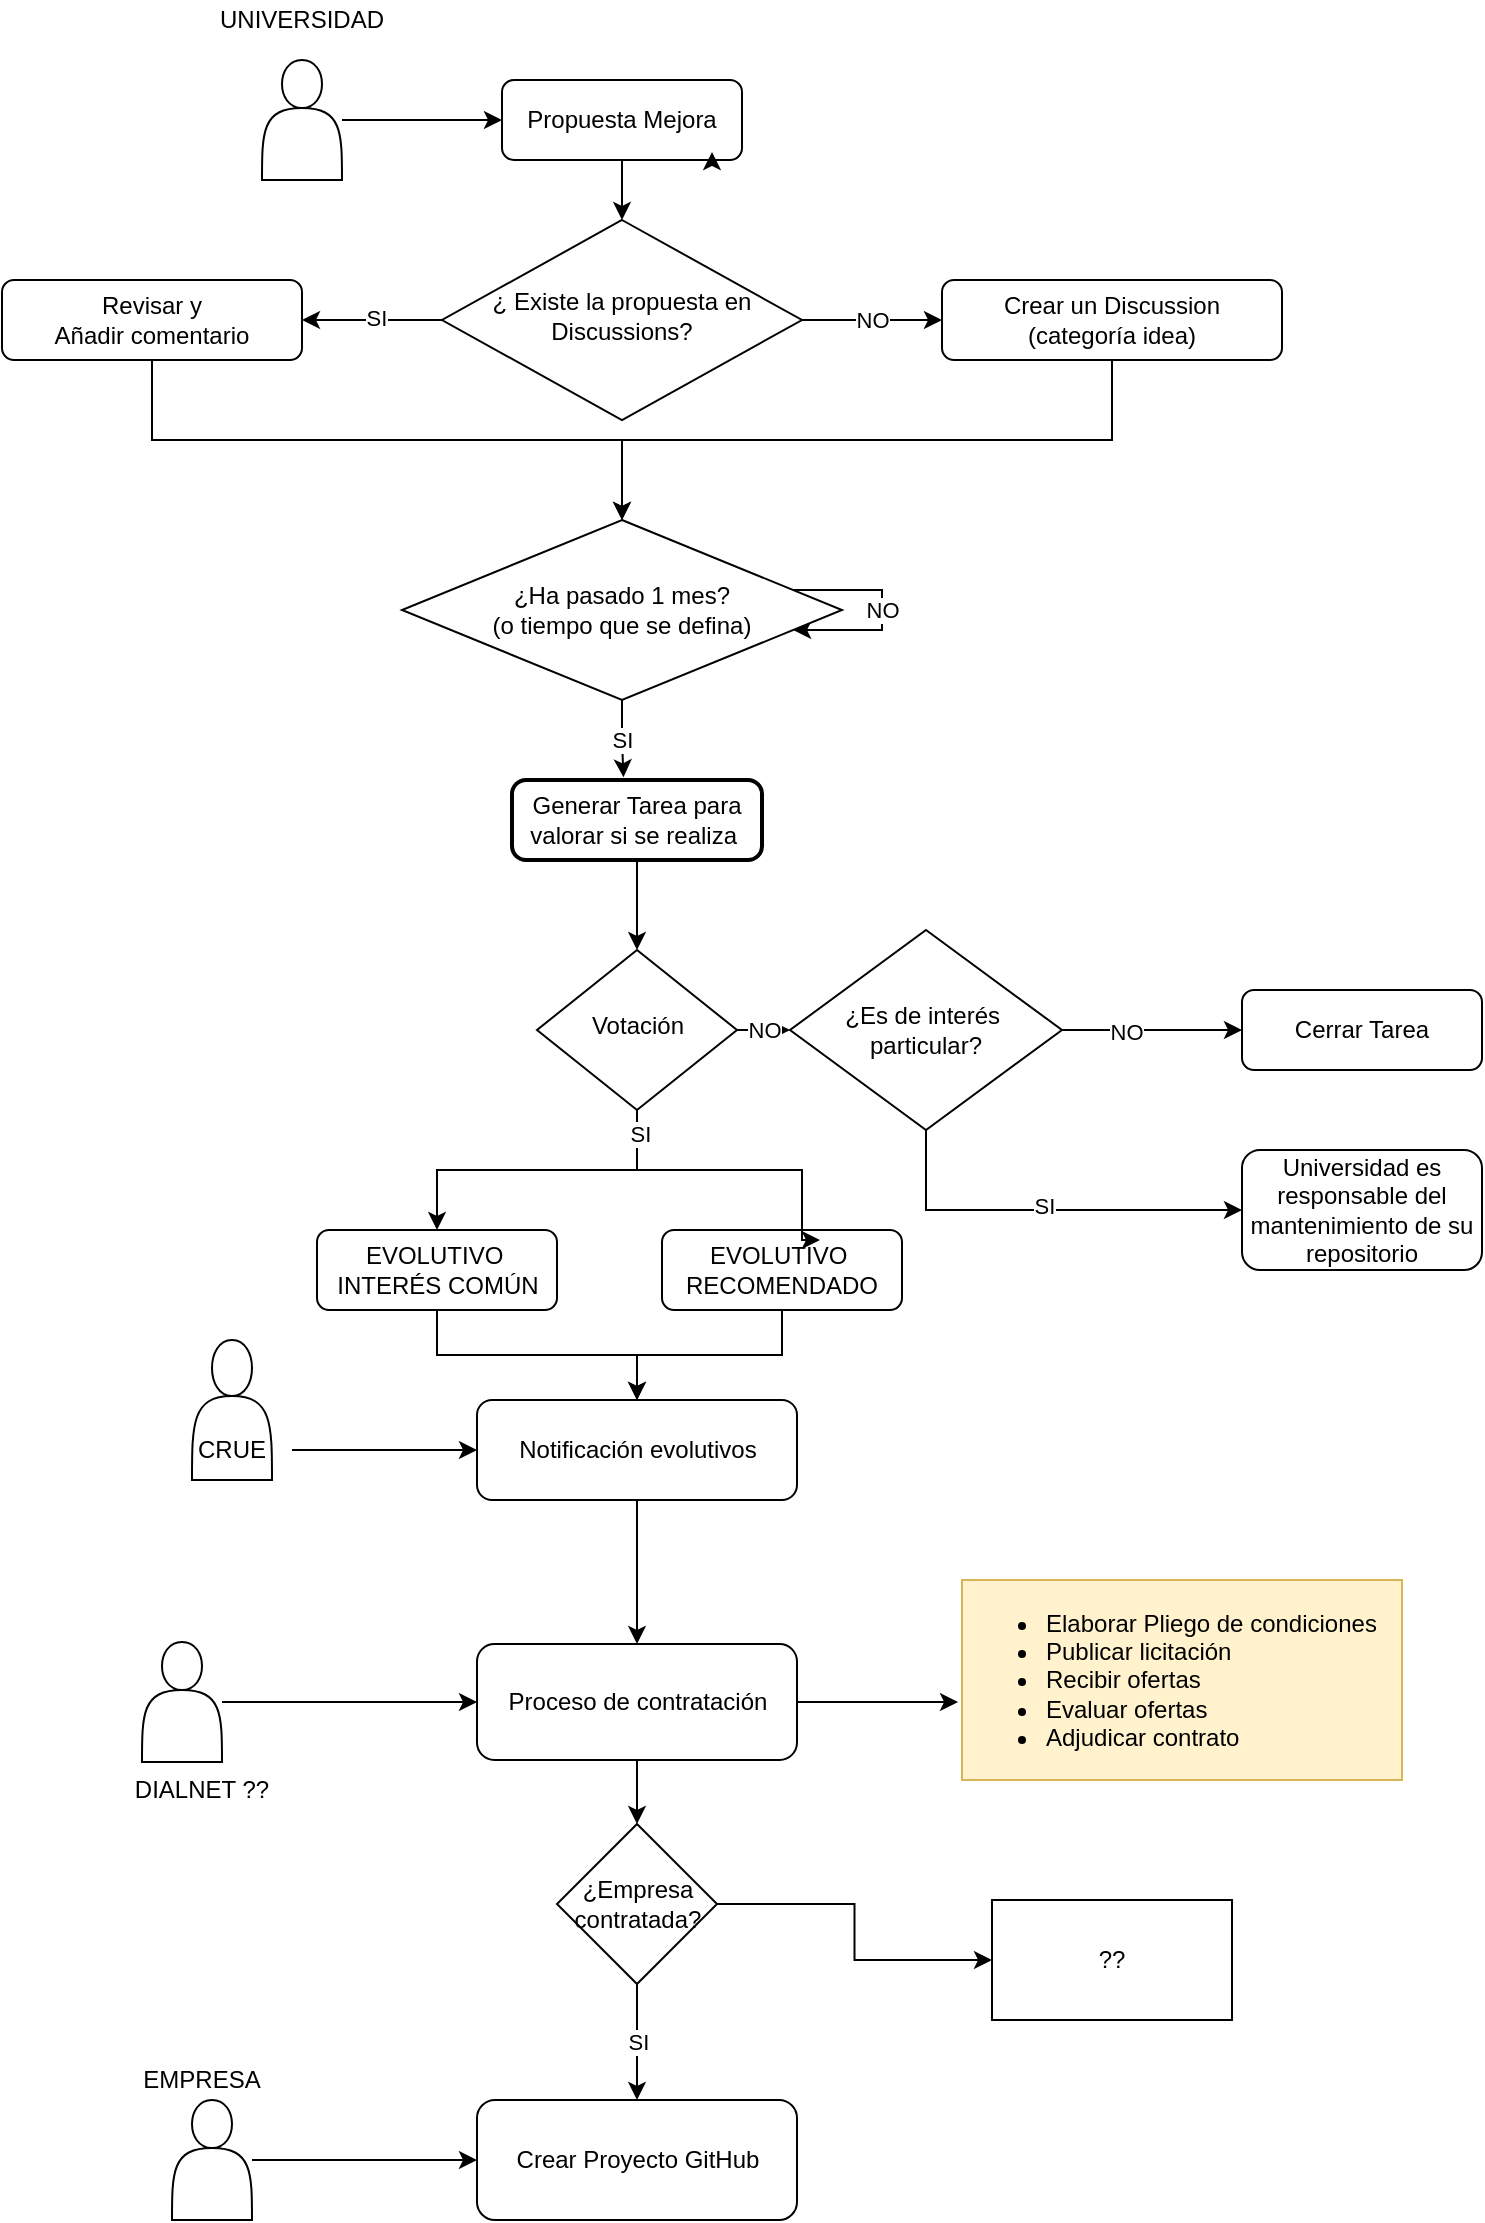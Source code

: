 <mxfile version="24.7.17">
  <diagram id="C5RBs43oDa-KdzZeNtuy" name="Page-1">
    <mxGraphModel dx="1434" dy="940" grid="1" gridSize="10" guides="1" tooltips="1" connect="1" arrows="1" fold="1" page="1" pageScale="1" pageWidth="827" pageHeight="1169" math="0" shadow="0">
      <root>
        <mxCell id="WIyWlLk6GJQsqaUBKTNV-0" />
        <mxCell id="WIyWlLk6GJQsqaUBKTNV-1" parent="WIyWlLk6GJQsqaUBKTNV-0" />
        <mxCell id="t_yeyCTCdPxYe0SlmCE1-10" value="" style="edgeStyle=orthogonalEdgeStyle;rounded=0;orthogonalLoop=1;jettySize=auto;html=1;" edge="1" parent="WIyWlLk6GJQsqaUBKTNV-1" source="WIyWlLk6GJQsqaUBKTNV-3" target="WIyWlLk6GJQsqaUBKTNV-6">
          <mxGeometry relative="1" as="geometry" />
        </mxCell>
        <mxCell id="WIyWlLk6GJQsqaUBKTNV-3" value="Propuesta Mejora" style="rounded=1;whiteSpace=wrap;html=1;fontSize=12;glass=0;strokeWidth=1;shadow=0;" parent="WIyWlLk6GJQsqaUBKTNV-1" vertex="1">
          <mxGeometry x="270" y="80" width="120" height="40" as="geometry" />
        </mxCell>
        <mxCell id="33UTWkigAqrjBSKpSig2-37" value="NO" style="edgeStyle=orthogonalEdgeStyle;rounded=0;orthogonalLoop=1;jettySize=auto;html=1;" parent="WIyWlLk6GJQsqaUBKTNV-1" source="WIyWlLk6GJQsqaUBKTNV-6" target="WIyWlLk6GJQsqaUBKTNV-7" edge="1">
          <mxGeometry relative="1" as="geometry" />
        </mxCell>
        <mxCell id="33UTWkigAqrjBSKpSig2-40" value="" style="edgeStyle=orthogonalEdgeStyle;rounded=0;orthogonalLoop=1;jettySize=auto;html=1;" parent="WIyWlLk6GJQsqaUBKTNV-1" source="WIyWlLk6GJQsqaUBKTNV-6" target="33UTWkigAqrjBSKpSig2-3" edge="1">
          <mxGeometry relative="1" as="geometry" />
        </mxCell>
        <mxCell id="33UTWkigAqrjBSKpSig2-41" value="SI" style="edgeLabel;html=1;align=center;verticalAlign=middle;resizable=0;points=[];" parent="33UTWkigAqrjBSKpSig2-40" vertex="1" connectable="0">
          <mxGeometry x="-0.05" y="-1" relative="1" as="geometry">
            <mxPoint as="offset" />
          </mxGeometry>
        </mxCell>
        <mxCell id="WIyWlLk6GJQsqaUBKTNV-6" value="¿ Existe la propuesta en&lt;div&gt;Discussions?&lt;/div&gt;" style="rhombus;whiteSpace=wrap;html=1;shadow=0;fontFamily=Helvetica;fontSize=12;align=center;strokeWidth=1;spacing=6;spacingTop=-4;" parent="WIyWlLk6GJQsqaUBKTNV-1" vertex="1">
          <mxGeometry x="240" y="150" width="180" height="100" as="geometry" />
        </mxCell>
        <mxCell id="t_yeyCTCdPxYe0SlmCE1-12" style="edgeStyle=orthogonalEdgeStyle;rounded=0;orthogonalLoop=1;jettySize=auto;html=1;" edge="1" parent="WIyWlLk6GJQsqaUBKTNV-1" source="WIyWlLk6GJQsqaUBKTNV-7" target="33UTWkigAqrjBSKpSig2-16">
          <mxGeometry relative="1" as="geometry">
            <Array as="points">
              <mxPoint x="575" y="260" />
              <mxPoint x="330" y="260" />
            </Array>
          </mxGeometry>
        </mxCell>
        <mxCell id="WIyWlLk6GJQsqaUBKTNV-7" value="Crear un Discussion&lt;div&gt;(categoría idea)&lt;/div&gt;" style="rounded=1;whiteSpace=wrap;html=1;fontSize=12;glass=0;strokeWidth=1;shadow=0;" parent="WIyWlLk6GJQsqaUBKTNV-1" vertex="1">
          <mxGeometry x="490" y="180" width="170" height="40" as="geometry" />
        </mxCell>
        <mxCell id="33UTWkigAqrjBSKpSig2-35" value="NO" style="edgeStyle=orthogonalEdgeStyle;rounded=0;orthogonalLoop=1;jettySize=auto;html=1;" parent="WIyWlLk6GJQsqaUBKTNV-1" source="WIyWlLk6GJQsqaUBKTNV-10" target="33UTWkigAqrjBSKpSig2-47" edge="1">
          <mxGeometry relative="1" as="geometry">
            <mxPoint x="360" y="555" as="targetPoint" />
          </mxGeometry>
        </mxCell>
        <mxCell id="33UTWkigAqrjBSKpSig2-44" style="edgeStyle=orthogonalEdgeStyle;rounded=0;orthogonalLoop=1;jettySize=auto;html=1;exitX=0.5;exitY=1;exitDx=0;exitDy=0;entryX=0.5;entryY=0;entryDx=0;entryDy=0;" parent="WIyWlLk6GJQsqaUBKTNV-1" source="WIyWlLk6GJQsqaUBKTNV-10" target="WIyWlLk6GJQsqaUBKTNV-11" edge="1">
          <mxGeometry relative="1" as="geometry" />
        </mxCell>
        <mxCell id="WIyWlLk6GJQsqaUBKTNV-10" value="Votación" style="rhombus;whiteSpace=wrap;html=1;shadow=0;fontFamily=Helvetica;fontSize=12;align=center;strokeWidth=1;spacing=6;spacingTop=-4;" parent="WIyWlLk6GJQsqaUBKTNV-1" vertex="1">
          <mxGeometry x="287.5" y="515" width="100" height="80" as="geometry" />
        </mxCell>
        <mxCell id="t_yeyCTCdPxYe0SlmCE1-19" style="edgeStyle=orthogonalEdgeStyle;rounded=0;orthogonalLoop=1;jettySize=auto;html=1;" edge="1" parent="WIyWlLk6GJQsqaUBKTNV-1" source="WIyWlLk6GJQsqaUBKTNV-11" target="t_yeyCTCdPxYe0SlmCE1-1">
          <mxGeometry relative="1" as="geometry" />
        </mxCell>
        <mxCell id="WIyWlLk6GJQsqaUBKTNV-11" value="EVOLUTIVO&amp;nbsp;&lt;div&gt;INTERÉS COMÚN&lt;/div&gt;" style="rounded=1;whiteSpace=wrap;html=1;fontSize=12;glass=0;strokeWidth=1;shadow=0;" parent="WIyWlLk6GJQsqaUBKTNV-1" vertex="1">
          <mxGeometry x="177.5" y="655" width="120" height="40" as="geometry" />
        </mxCell>
        <mxCell id="WIyWlLk6GJQsqaUBKTNV-12" value="Cerrar Tarea" style="rounded=1;whiteSpace=wrap;html=1;fontSize=12;glass=0;strokeWidth=1;shadow=0;" parent="WIyWlLk6GJQsqaUBKTNV-1" vertex="1">
          <mxGeometry x="640" y="535" width="120" height="40" as="geometry" />
        </mxCell>
        <mxCell id="33UTWkigAqrjBSKpSig2-1" style="edgeStyle=orthogonalEdgeStyle;rounded=0;orthogonalLoop=1;jettySize=auto;html=1;entryX=0;entryY=0.5;entryDx=0;entryDy=0;" parent="WIyWlLk6GJQsqaUBKTNV-1" source="33UTWkigAqrjBSKpSig2-0" target="WIyWlLk6GJQsqaUBKTNV-3" edge="1">
          <mxGeometry relative="1" as="geometry" />
        </mxCell>
        <mxCell id="33UTWkigAqrjBSKpSig2-0" value="" style="shape=actor;whiteSpace=wrap;html=1;" parent="WIyWlLk6GJQsqaUBKTNV-1" vertex="1">
          <mxGeometry x="150" y="70" width="40" height="60" as="geometry" />
        </mxCell>
        <UserObject label="UNIVERSIDAD" placeholders="1" name="Variable" id="33UTWkigAqrjBSKpSig2-2">
          <mxCell style="text;html=1;strokeColor=none;fillColor=none;align=center;verticalAlign=middle;whiteSpace=wrap;overflow=hidden;" parent="WIyWlLk6GJQsqaUBKTNV-1" vertex="1">
            <mxGeometry x="120" y="40" width="100" height="20" as="geometry" />
          </mxCell>
        </UserObject>
        <mxCell id="t_yeyCTCdPxYe0SlmCE1-13" style="edgeStyle=orthogonalEdgeStyle;rounded=0;orthogonalLoop=1;jettySize=auto;html=1;entryX=0.5;entryY=0;entryDx=0;entryDy=0;" edge="1" parent="WIyWlLk6GJQsqaUBKTNV-1" source="33UTWkigAqrjBSKpSig2-3" target="33UTWkigAqrjBSKpSig2-16">
          <mxGeometry relative="1" as="geometry">
            <Array as="points">
              <mxPoint x="95" y="260" />
              <mxPoint x="330" y="260" />
            </Array>
          </mxGeometry>
        </mxCell>
        <mxCell id="33UTWkigAqrjBSKpSig2-3" value="Revisar y&lt;div&gt;Añadir comentario&lt;/div&gt;" style="rounded=1;whiteSpace=wrap;html=1;fontSize=12;glass=0;strokeWidth=1;shadow=0;" parent="WIyWlLk6GJQsqaUBKTNV-1" vertex="1">
          <mxGeometry x="20" y="180" width="150" height="40" as="geometry" />
        </mxCell>
        <mxCell id="33UTWkigAqrjBSKpSig2-29" value="NO" style="edgeStyle=orthogonalEdgeStyle;rounded=0;orthogonalLoop=1;jettySize=auto;html=1;elbow=vertical;" parent="WIyWlLk6GJQsqaUBKTNV-1" source="33UTWkigAqrjBSKpSig2-16" target="33UTWkigAqrjBSKpSig2-16" edge="1">
          <mxGeometry relative="1" as="geometry">
            <mxPoint x="520" y="360" as="targetPoint" />
          </mxGeometry>
        </mxCell>
        <mxCell id="33UTWkigAqrjBSKpSig2-36" value="SI" style="edgeStyle=orthogonalEdgeStyle;rounded=0;orthogonalLoop=1;jettySize=auto;html=1;entryX=0.446;entryY=-0.033;entryDx=0;entryDy=0;entryPerimeter=0;" parent="WIyWlLk6GJQsqaUBKTNV-1" source="33UTWkigAqrjBSKpSig2-16" target="33UTWkigAqrjBSKpSig2-23" edge="1">
          <mxGeometry relative="1" as="geometry" />
        </mxCell>
        <mxCell id="33UTWkigAqrjBSKpSig2-16" value="¿Ha pasado 1 mes?&lt;div&gt;(o tiempo que se defina)&lt;/div&gt;" style="rhombus;whiteSpace=wrap;html=1;" parent="WIyWlLk6GJQsqaUBKTNV-1" vertex="1">
          <mxGeometry x="220" y="300" width="220" height="90" as="geometry" />
        </mxCell>
        <mxCell id="t_yeyCTCdPxYe0SlmCE1-16" style="edgeStyle=orthogonalEdgeStyle;rounded=0;orthogonalLoop=1;jettySize=auto;html=1;entryX=0.5;entryY=0;entryDx=0;entryDy=0;" edge="1" parent="WIyWlLk6GJQsqaUBKTNV-1" source="33UTWkigAqrjBSKpSig2-23" target="WIyWlLk6GJQsqaUBKTNV-10">
          <mxGeometry relative="1" as="geometry" />
        </mxCell>
        <mxCell id="33UTWkigAqrjBSKpSig2-23" value="Generar Tarea para valorar si se realiza&amp;nbsp;" style="rounded=1;whiteSpace=wrap;html=1;absoluteArcSize=1;arcSize=14;strokeWidth=2;" parent="WIyWlLk6GJQsqaUBKTNV-1" vertex="1">
          <mxGeometry x="275" y="430" width="125" height="40" as="geometry" />
        </mxCell>
        <mxCell id="t_yeyCTCdPxYe0SlmCE1-20" style="edgeStyle=orthogonalEdgeStyle;rounded=0;orthogonalLoop=1;jettySize=auto;html=1;entryX=0.5;entryY=0;entryDx=0;entryDy=0;" edge="1" parent="WIyWlLk6GJQsqaUBKTNV-1" source="33UTWkigAqrjBSKpSig2-33" target="t_yeyCTCdPxYe0SlmCE1-1">
          <mxGeometry relative="1" as="geometry" />
        </mxCell>
        <mxCell id="33UTWkigAqrjBSKpSig2-33" value="EVOLUTIVO&amp;nbsp;&lt;div&gt;RECOMENDADO&lt;/div&gt;" style="rounded=1;whiteSpace=wrap;html=1;fontSize=12;glass=0;strokeWidth=1;shadow=0;" parent="WIyWlLk6GJQsqaUBKTNV-1" vertex="1">
          <mxGeometry x="350" y="655" width="120" height="40" as="geometry" />
        </mxCell>
        <mxCell id="33UTWkigAqrjBSKpSig2-43" style="edgeStyle=orthogonalEdgeStyle;rounded=0;orthogonalLoop=1;jettySize=auto;html=1;exitX=0.5;exitY=1;exitDx=0;exitDy=0;entryX=0.658;entryY=0.125;entryDx=0;entryDy=0;entryPerimeter=0;" parent="WIyWlLk6GJQsqaUBKTNV-1" source="WIyWlLk6GJQsqaUBKTNV-10" target="33UTWkigAqrjBSKpSig2-33" edge="1">
          <mxGeometry relative="1" as="geometry">
            <Array as="points">
              <mxPoint x="338" y="625" />
              <mxPoint x="420" y="625" />
              <mxPoint x="420" y="660" />
            </Array>
          </mxGeometry>
        </mxCell>
        <mxCell id="33UTWkigAqrjBSKpSig2-45" value="SI" style="edgeLabel;html=1;align=center;verticalAlign=middle;resizable=0;points=[];" parent="33UTWkigAqrjBSKpSig2-43" vertex="1" connectable="0">
          <mxGeometry x="-0.845" y="1" relative="1" as="geometry">
            <mxPoint as="offset" />
          </mxGeometry>
        </mxCell>
        <mxCell id="33UTWkigAqrjBSKpSig2-49" value="" style="edgeStyle=orthogonalEdgeStyle;rounded=0;orthogonalLoop=1;jettySize=auto;html=1;" parent="WIyWlLk6GJQsqaUBKTNV-1" source="33UTWkigAqrjBSKpSig2-47" target="WIyWlLk6GJQsqaUBKTNV-12" edge="1">
          <mxGeometry relative="1" as="geometry" />
        </mxCell>
        <mxCell id="33UTWkigAqrjBSKpSig2-54" value="NO" style="edgeLabel;html=1;align=center;verticalAlign=middle;resizable=0;points=[];" parent="33UTWkigAqrjBSKpSig2-49" vertex="1" connectable="0">
          <mxGeometry x="-0.289" y="-1" relative="1" as="geometry">
            <mxPoint as="offset" />
          </mxGeometry>
        </mxCell>
        <mxCell id="33UTWkigAqrjBSKpSig2-51" value="" style="edgeStyle=orthogonalEdgeStyle;rounded=0;orthogonalLoop=1;jettySize=auto;html=1;entryX=0;entryY=0.5;entryDx=0;entryDy=0;exitX=0.5;exitY=1;exitDx=0;exitDy=0;" parent="WIyWlLk6GJQsqaUBKTNV-1" source="33UTWkigAqrjBSKpSig2-47" target="33UTWkigAqrjBSKpSig2-48" edge="1">
          <mxGeometry relative="1" as="geometry">
            <mxPoint x="482" y="705" as="targetPoint" />
          </mxGeometry>
        </mxCell>
        <mxCell id="33UTWkigAqrjBSKpSig2-53" value="SI" style="edgeLabel;html=1;align=center;verticalAlign=middle;resizable=0;points=[];" parent="33UTWkigAqrjBSKpSig2-51" vertex="1" connectable="0">
          <mxGeometry y="2" relative="1" as="geometry">
            <mxPoint as="offset" />
          </mxGeometry>
        </mxCell>
        <mxCell id="33UTWkigAqrjBSKpSig2-47" value="¿Es de interés&amp;nbsp;&lt;div&gt;particular?&lt;/div&gt;" style="rhombus;whiteSpace=wrap;html=1;" parent="WIyWlLk6GJQsqaUBKTNV-1" vertex="1">
          <mxGeometry x="414" y="505" width="136" height="100" as="geometry" />
        </mxCell>
        <mxCell id="33UTWkigAqrjBSKpSig2-48" value="Universidad es&lt;div&gt;responsable del mantenimiento de su repositorio&lt;/div&gt;" style="rounded=1;whiteSpace=wrap;html=1;fontSize=12;glass=0;strokeWidth=1;shadow=0;" parent="WIyWlLk6GJQsqaUBKTNV-1" vertex="1">
          <mxGeometry x="640" y="615" width="120" height="60" as="geometry" />
        </mxCell>
        <mxCell id="t_yeyCTCdPxYe0SlmCE1-18" value="" style="edgeStyle=orthogonalEdgeStyle;rounded=0;orthogonalLoop=1;jettySize=auto;html=1;" edge="1" parent="WIyWlLk6GJQsqaUBKTNV-1" source="33UTWkigAqrjBSKpSig2-60" target="33UTWkigAqrjBSKpSig2-84">
          <mxGeometry relative="1" as="geometry" />
        </mxCell>
        <mxCell id="33UTWkigAqrjBSKpSig2-60" value="Proceso de contratación" style="rounded=1;whiteSpace=wrap;html=1;" parent="WIyWlLk6GJQsqaUBKTNV-1" vertex="1">
          <mxGeometry x="257.5" y="862" width="160" height="58" as="geometry" />
        </mxCell>
        <mxCell id="33UTWkigAqrjBSKpSig2-63" value="Crear Proyecto GitHub" style="rounded=1;whiteSpace=wrap;html=1;" parent="WIyWlLk6GJQsqaUBKTNV-1" vertex="1">
          <mxGeometry x="257.5" y="1090" width="160" height="60" as="geometry" />
        </mxCell>
        <mxCell id="33UTWkigAqrjBSKpSig2-66" value="" style="edgeStyle=orthogonalEdgeStyle;rounded=0;orthogonalLoop=1;jettySize=auto;html=1;" parent="WIyWlLk6GJQsqaUBKTNV-1" source="33UTWkigAqrjBSKpSig2-65" target="33UTWkigAqrjBSKpSig2-60" edge="1">
          <mxGeometry relative="1" as="geometry" />
        </mxCell>
        <mxCell id="33UTWkigAqrjBSKpSig2-65" value="" style="shape=actor;whiteSpace=wrap;html=1;" parent="WIyWlLk6GJQsqaUBKTNV-1" vertex="1">
          <mxGeometry x="90" y="861" width="40" height="60" as="geometry" />
        </mxCell>
        <mxCell id="33UTWkigAqrjBSKpSig2-68" value="DIALNET ??" style="text;html=1;align=center;verticalAlign=middle;whiteSpace=wrap;rounded=0;" parent="WIyWlLk6GJQsqaUBKTNV-1" vertex="1">
          <mxGeometry x="75" y="920" width="90" height="30" as="geometry" />
        </mxCell>
        <mxCell id="33UTWkigAqrjBSKpSig2-82" value="&lt;ul&gt;&lt;li&gt;Elaborar Pliego de condiciones&lt;/li&gt;&lt;li&gt;Publicar licitación&lt;/li&gt;&lt;li&gt;Recibir ofertas&lt;/li&gt;&lt;li&gt;Evaluar ofertas&lt;/li&gt;&lt;li&gt;Adjudicar contrato&lt;/li&gt;&lt;/ul&gt;" style="text;strokeColor=#d6b656;fillColor=#fff2cc;html=1;whiteSpace=wrap;verticalAlign=middle;overflow=hidden;" parent="WIyWlLk6GJQsqaUBKTNV-1" vertex="1">
          <mxGeometry x="500" y="830" width="220" height="100" as="geometry" />
        </mxCell>
        <mxCell id="33UTWkigAqrjBSKpSig2-86" value="SI" style="edgeStyle=orthogonalEdgeStyle;rounded=0;orthogonalLoop=1;jettySize=auto;html=1;" parent="WIyWlLk6GJQsqaUBKTNV-1" source="33UTWkigAqrjBSKpSig2-84" target="33UTWkigAqrjBSKpSig2-63" edge="1">
          <mxGeometry relative="1" as="geometry" />
        </mxCell>
        <mxCell id="33UTWkigAqrjBSKpSig2-102" value="" style="edgeStyle=orthogonalEdgeStyle;rounded=0;orthogonalLoop=1;jettySize=auto;html=1;" parent="WIyWlLk6GJQsqaUBKTNV-1" source="33UTWkigAqrjBSKpSig2-84" target="33UTWkigAqrjBSKpSig2-101" edge="1">
          <mxGeometry relative="1" as="geometry" />
        </mxCell>
        <mxCell id="33UTWkigAqrjBSKpSig2-84" value="¿Empresa contratada?" style="rhombus;whiteSpace=wrap;html=1;" parent="WIyWlLk6GJQsqaUBKTNV-1" vertex="1">
          <mxGeometry x="297.5" y="952" width="80" height="80" as="geometry" />
        </mxCell>
        <mxCell id="33UTWkigAqrjBSKpSig2-92" value="" style="edgeStyle=orthogonalEdgeStyle;rounded=0;orthogonalLoop=1;jettySize=auto;html=1;" parent="WIyWlLk6GJQsqaUBKTNV-1" source="33UTWkigAqrjBSKpSig2-88" target="33UTWkigAqrjBSKpSig2-63" edge="1">
          <mxGeometry relative="1" as="geometry" />
        </mxCell>
        <mxCell id="33UTWkigAqrjBSKpSig2-88" value="" style="shape=actor;whiteSpace=wrap;html=1;" parent="WIyWlLk6GJQsqaUBKTNV-1" vertex="1">
          <mxGeometry x="105" y="1090" width="40" height="60" as="geometry" />
        </mxCell>
        <mxCell id="33UTWkigAqrjBSKpSig2-89" value="EMPRESA" style="text;html=1;align=center;verticalAlign=middle;whiteSpace=wrap;rounded=0;" parent="WIyWlLk6GJQsqaUBKTNV-1" vertex="1">
          <mxGeometry x="70" y="1070" width="100" height="20" as="geometry" />
        </mxCell>
        <mxCell id="33UTWkigAqrjBSKpSig2-101" value="??" style="whiteSpace=wrap;html=1;" parent="WIyWlLk6GJQsqaUBKTNV-1" vertex="1">
          <mxGeometry x="515" y="990" width="120" height="60" as="geometry" />
        </mxCell>
        <mxCell id="t_yeyCTCdPxYe0SlmCE1-8" style="edgeStyle=orthogonalEdgeStyle;rounded=0;orthogonalLoop=1;jettySize=auto;html=1;exitX=0.5;exitY=1;exitDx=0;exitDy=0;entryX=0.5;entryY=0;entryDx=0;entryDy=0;" edge="1" parent="WIyWlLk6GJQsqaUBKTNV-1" source="t_yeyCTCdPxYe0SlmCE1-1" target="33UTWkigAqrjBSKpSig2-60">
          <mxGeometry relative="1" as="geometry" />
        </mxCell>
        <mxCell id="t_yeyCTCdPxYe0SlmCE1-1" value="Notificación evolutivos" style="rounded=1;whiteSpace=wrap;html=1;" vertex="1" parent="WIyWlLk6GJQsqaUBKTNV-1">
          <mxGeometry x="257.5" y="740" width="160" height="50" as="geometry" />
        </mxCell>
        <mxCell id="t_yeyCTCdPxYe0SlmCE1-4" value="" style="group" vertex="1" connectable="0" parent="WIyWlLk6GJQsqaUBKTNV-1">
          <mxGeometry x="105" y="710" width="60" height="70" as="geometry" />
        </mxCell>
        <mxCell id="33UTWkigAqrjBSKpSig2-93" value="" style="shape=actor;whiteSpace=wrap;html=1;" parent="t_yeyCTCdPxYe0SlmCE1-4" vertex="1">
          <mxGeometry x="10" width="40" height="70" as="geometry" />
        </mxCell>
        <mxCell id="33UTWkigAqrjBSKpSig2-97" value="CRUE" style="text;html=1;align=center;verticalAlign=middle;whiteSpace=wrap;rounded=0;" parent="t_yeyCTCdPxYe0SlmCE1-4" vertex="1">
          <mxGeometry y="40" width="60" height="30" as="geometry" />
        </mxCell>
        <mxCell id="t_yeyCTCdPxYe0SlmCE1-14" style="edgeStyle=orthogonalEdgeStyle;rounded=0;orthogonalLoop=1;jettySize=auto;html=1;exitX=0.75;exitY=1;exitDx=0;exitDy=0;entryX=0.875;entryY=0.9;entryDx=0;entryDy=0;entryPerimeter=0;" edge="1" parent="WIyWlLk6GJQsqaUBKTNV-1" source="WIyWlLk6GJQsqaUBKTNV-3" target="WIyWlLk6GJQsqaUBKTNV-3">
          <mxGeometry relative="1" as="geometry" />
        </mxCell>
        <mxCell id="t_yeyCTCdPxYe0SlmCE1-15" style="edgeStyle=orthogonalEdgeStyle;rounded=0;orthogonalLoop=1;jettySize=auto;html=1;exitX=0.5;exitY=1;exitDx=0;exitDy=0;" edge="1" parent="WIyWlLk6GJQsqaUBKTNV-1" source="33UTWkigAqrjBSKpSig2-23" target="33UTWkigAqrjBSKpSig2-23">
          <mxGeometry relative="1" as="geometry" />
        </mxCell>
        <mxCell id="t_yeyCTCdPxYe0SlmCE1-22" style="edgeStyle=orthogonalEdgeStyle;rounded=0;orthogonalLoop=1;jettySize=auto;html=1;entryX=0;entryY=0.5;entryDx=0;entryDy=0;" edge="1" parent="WIyWlLk6GJQsqaUBKTNV-1" source="33UTWkigAqrjBSKpSig2-97" target="t_yeyCTCdPxYe0SlmCE1-1">
          <mxGeometry relative="1" as="geometry">
            <mxPoint x="250" y="765" as="targetPoint" />
          </mxGeometry>
        </mxCell>
        <mxCell id="t_yeyCTCdPxYe0SlmCE1-23" style="edgeStyle=orthogonalEdgeStyle;rounded=0;orthogonalLoop=1;jettySize=auto;html=1;entryX=-0.009;entryY=0.61;entryDx=0;entryDy=0;entryPerimeter=0;" edge="1" parent="WIyWlLk6GJQsqaUBKTNV-1" source="33UTWkigAqrjBSKpSig2-60" target="33UTWkigAqrjBSKpSig2-82">
          <mxGeometry relative="1" as="geometry" />
        </mxCell>
      </root>
    </mxGraphModel>
  </diagram>
</mxfile>
